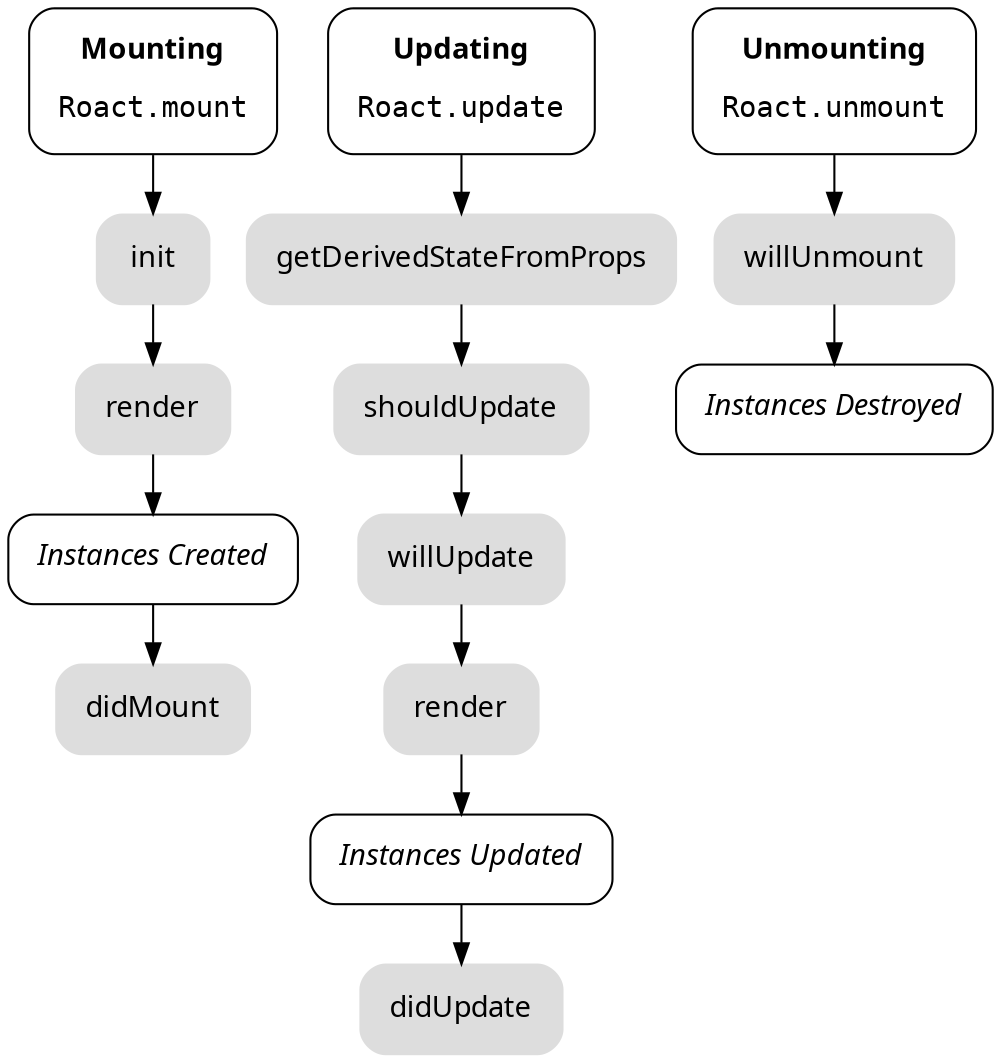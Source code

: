 digraph G {
	ranksep="0.4";
	node [
		shape="box",
		style="rounded,filled",
		color="#dddddd",
		fontname="Segoe UI",
		margin="0.2",
	];
	edge [
	];

	render1 [label="render"];
	created [style="rounded", color="#000000", label=<<i>Instances Created</i>>];
	mount [style="rounded", color="#000000", label=<
		<b>Mounting</b>
		<br /><br />
		<font face="monospace">Roact.mount</font>
	>];
	mount -> init -> render1 -> created -> didMount;

	updated [style="rounded", color="#000000", label=<<i>Instances Updated</i>>];
	update [style="rounded", color="#000000", label=<
		<b>Updating</b>
		<br /><br />
		<font face="monospace">Roact.update</font>
	>];
	update -> getDerivedStateFromProps -> shouldUpdate -> willUpdate -> render -> updated -> didUpdate;

	unmounted [style="rounded", color="#000000", label=<<i>Instances Destroyed</i>>];
	unmount [style="rounded", color="#000000", label=<
		<b>Unmounting</b>
		<br /><br />
		<font face="monospace">Roact.unmount</font>
	>];
	unmount -> willUnmount -> unmounted;
}